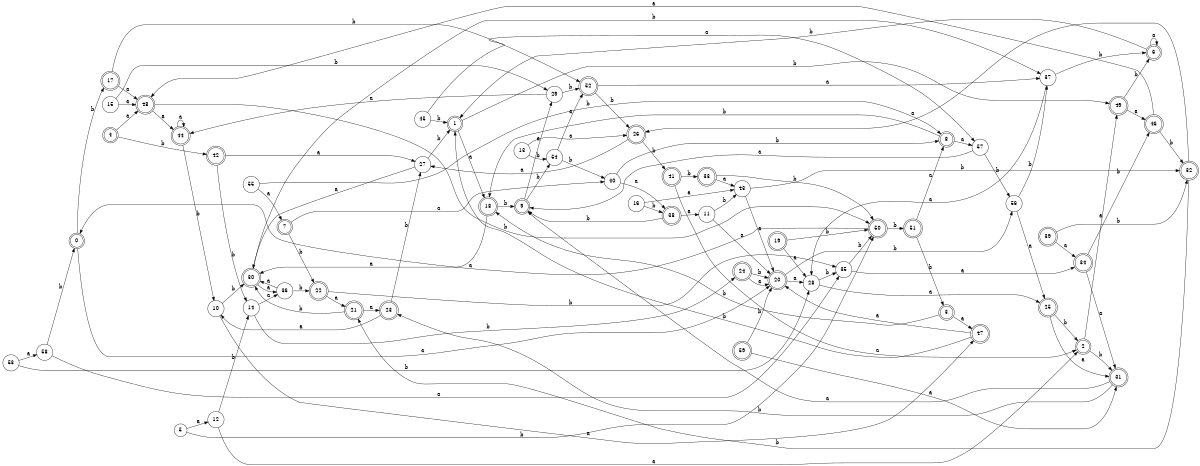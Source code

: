 digraph n48_9 {
__start0 [label="" shape="none"];

rankdir=LR;
size="8,5";

s0 [style="rounded,filled", color="black", fillcolor="white" shape="doublecircle", label="0"];
s1 [style="rounded,filled", color="black", fillcolor="white" shape="doublecircle", label="1"];
s2 [style="rounded,filled", color="black", fillcolor="white" shape="doublecircle", label="2"];
s3 [style="rounded,filled", color="black", fillcolor="white" shape="doublecircle", label="3"];
s4 [style="rounded,filled", color="black", fillcolor="white" shape="doublecircle", label="4"];
s5 [style="filled", color="black", fillcolor="white" shape="circle", label="5"];
s6 [style="rounded,filled", color="black", fillcolor="white" shape="doublecircle", label="6"];
s7 [style="rounded,filled", color="black", fillcolor="white" shape="doublecircle", label="7"];
s8 [style="rounded,filled", color="black", fillcolor="white" shape="doublecircle", label="8"];
s9 [style="rounded,filled", color="black", fillcolor="white" shape="doublecircle", label="9"];
s10 [style="filled", color="black", fillcolor="white" shape="circle", label="10"];
s11 [style="filled", color="black", fillcolor="white" shape="circle", label="11"];
s12 [style="filled", color="black", fillcolor="white" shape="circle", label="12"];
s13 [style="filled", color="black", fillcolor="white" shape="circle", label="13"];
s14 [style="filled", color="black", fillcolor="white" shape="circle", label="14"];
s15 [style="filled", color="black", fillcolor="white" shape="circle", label="15"];
s16 [style="filled", color="black", fillcolor="white" shape="circle", label="16"];
s17 [style="rounded,filled", color="black", fillcolor="white" shape="doublecircle", label="17"];
s18 [style="rounded,filled", color="black", fillcolor="white" shape="doublecircle", label="18"];
s19 [style="rounded,filled", color="black", fillcolor="white" shape="doublecircle", label="19"];
s20 [style="rounded,filled", color="black", fillcolor="white" shape="doublecircle", label="20"];
s21 [style="rounded,filled", color="black", fillcolor="white" shape="doublecircle", label="21"];
s22 [style="rounded,filled", color="black", fillcolor="white" shape="doublecircle", label="22"];
s23 [style="rounded,filled", color="black", fillcolor="white" shape="doublecircle", label="23"];
s24 [style="rounded,filled", color="black", fillcolor="white" shape="doublecircle", label="24"];
s25 [style="rounded,filled", color="black", fillcolor="white" shape="doublecircle", label="25"];
s26 [style="rounded,filled", color="black", fillcolor="white" shape="doublecircle", label="26"];
s27 [style="filled", color="black", fillcolor="white" shape="circle", label="27"];
s28 [style="filled", color="black", fillcolor="white" shape="circle", label="28"];
s29 [style="filled", color="black", fillcolor="white" shape="circle", label="29"];
s30 [style="rounded,filled", color="black", fillcolor="white" shape="doublecircle", label="30"];
s31 [style="rounded,filled", color="black", fillcolor="white" shape="doublecircle", label="31"];
s32 [style="rounded,filled", color="black", fillcolor="white" shape="doublecircle", label="32"];
s33 [style="rounded,filled", color="black", fillcolor="white" shape="doublecircle", label="33"];
s34 [style="rounded,filled", color="black", fillcolor="white" shape="doublecircle", label="34"];
s35 [style="filled", color="black", fillcolor="white" shape="circle", label="35"];
s36 [style="filled", color="black", fillcolor="white" shape="circle", label="36"];
s37 [style="filled", color="black", fillcolor="white" shape="circle", label="37"];
s38 [style="rounded,filled", color="black", fillcolor="white" shape="doublecircle", label="38"];
s39 [style="rounded,filled", color="black", fillcolor="white" shape="doublecircle", label="39"];
s40 [style="filled", color="black", fillcolor="white" shape="circle", label="40"];
s41 [style="rounded,filled", color="black", fillcolor="white" shape="doublecircle", label="41"];
s42 [style="rounded,filled", color="black", fillcolor="white" shape="doublecircle", label="42"];
s43 [style="filled", color="black", fillcolor="white" shape="circle", label="43"];
s44 [style="rounded,filled", color="black", fillcolor="white" shape="doublecircle", label="44"];
s45 [style="filled", color="black", fillcolor="white" shape="circle", label="45"];
s46 [style="rounded,filled", color="black", fillcolor="white" shape="doublecircle", label="46"];
s47 [style="rounded,filled", color="black", fillcolor="white" shape="doublecircle", label="47"];
s48 [style="rounded,filled", color="black", fillcolor="white" shape="doublecircle", label="48"];
s49 [style="rounded,filled", color="black", fillcolor="white" shape="doublecircle", label="49"];
s50 [style="rounded,filled", color="black", fillcolor="white" shape="doublecircle", label="50"];
s51 [style="rounded,filled", color="black", fillcolor="white" shape="doublecircle", label="51"];
s52 [style="rounded,filled", color="black", fillcolor="white" shape="doublecircle", label="52"];
s53 [style="filled", color="black", fillcolor="white" shape="circle", label="53"];
s54 [style="filled", color="black", fillcolor="white" shape="circle", label="54"];
s55 [style="filled", color="black", fillcolor="white" shape="circle", label="55"];
s56 [style="filled", color="black", fillcolor="white" shape="circle", label="56"];
s57 [style="filled", color="black", fillcolor="white" shape="circle", label="57"];
s58 [style="filled", color="black", fillcolor="white" shape="circle", label="58"];
s59 [style="rounded,filled", color="black", fillcolor="white" shape="doublecircle", label="59"];
s0 -> s20 [label="a"];
s0 -> s17 [label="b"];
s1 -> s18 [label="a"];
s1 -> s49 [label="b"];
s2 -> s49 [label="a"];
s2 -> s31 [label="b"];
s3 -> s47 [label="a"];
s3 -> s18 [label="b"];
s4 -> s48 [label="a"];
s4 -> s42 [label="b"];
s5 -> s12 [label="a"];
s5 -> s50 [label="b"];
s6 -> s6 [label="a"];
s6 -> s1 [label="b"];
s7 -> s40 [label="a"];
s7 -> s22 [label="b"];
s8 -> s57 [label="a"];
s8 -> s18 [label="b"];
s9 -> s29 [label="a"];
s9 -> s54 [label="b"];
s10 -> s47 [label="a"];
s10 -> s30 [label="b"];
s11 -> s20 [label="a"];
s11 -> s43 [label="b"];
s12 -> s2 [label="a"];
s12 -> s14 [label="b"];
s13 -> s26 [label="a"];
s13 -> s54 [label="b"];
s14 -> s36 [label="a"];
s14 -> s24 [label="b"];
s15 -> s48 [label="a"];
s15 -> s29 [label="b"];
s16 -> s43 [label="a"];
s16 -> s38 [label="b"];
s17 -> s48 [label="a"];
s17 -> s52 [label="b"];
s18 -> s30 [label="a"];
s18 -> s9 [label="b"];
s19 -> s28 [label="a"];
s19 -> s50 [label="b"];
s20 -> s28 [label="a"];
s20 -> s56 [label="b"];
s21 -> s23 [label="a"];
s21 -> s30 [label="b"];
s22 -> s21 [label="a"];
s22 -> s35 [label="b"];
s23 -> s10 [label="a"];
s23 -> s27 [label="b"];
s24 -> s20 [label="a"];
s24 -> s20 [label="b"];
s25 -> s31 [label="a"];
s25 -> s2 [label="b"];
s26 -> s27 [label="a"];
s26 -> s41 [label="b"];
s27 -> s30 [label="a"];
s27 -> s1 [label="b"];
s28 -> s25 [label="a"];
s28 -> s35 [label="b"];
s29 -> s44 [label="a"];
s29 -> s52 [label="b"];
s30 -> s36 [label="a"];
s30 -> s37 [label="b"];
s31 -> s9 [label="a"];
s31 -> s23 [label="b"];
s32 -> s26 [label="a"];
s32 -> s21 [label="b"];
s33 -> s43 [label="a"];
s33 -> s50 [label="b"];
s34 -> s31 [label="a"];
s34 -> s46 [label="b"];
s35 -> s34 [label="a"];
s35 -> s50 [label="b"];
s36 -> s30 [label="a"];
s36 -> s22 [label="b"];
s37 -> s28 [label="a"];
s37 -> s6 [label="b"];
s38 -> s11 [label="a"];
s38 -> s9 [label="b"];
s39 -> s34 [label="a"];
s39 -> s32 [label="b"];
s40 -> s38 [label="a"];
s40 -> s8 [label="b"];
s41 -> s2 [label="a"];
s41 -> s33 [label="b"];
s42 -> s27 [label="a"];
s42 -> s14 [label="b"];
s43 -> s20 [label="a"];
s43 -> s32 [label="b"];
s44 -> s44 [label="a"];
s44 -> s10 [label="b"];
s45 -> s57 [label="a"];
s45 -> s1 [label="b"];
s46 -> s48 [label="a"];
s46 -> s32 [label="b"];
s47 -> s20 [label="a"];
s47 -> s1 [label="b"];
s48 -> s44 [label="a"];
s48 -> s50 [label="b"];
s49 -> s46 [label="a"];
s49 -> s6 [label="b"];
s50 -> s0 [label="a"];
s50 -> s51 [label="b"];
s51 -> s8 [label="a"];
s51 -> s3 [label="b"];
s52 -> s37 [label="a"];
s52 -> s26 [label="b"];
s53 -> s58 [label="a"];
s53 -> s28 [label="b"];
s54 -> s52 [label="a"];
s54 -> s40 [label="b"];
s55 -> s7 [label="a"];
s55 -> s8 [label="b"];
s56 -> s25 [label="a"];
s56 -> s37 [label="b"];
s57 -> s9 [label="a"];
s57 -> s56 [label="b"];
s58 -> s35 [label="a"];
s58 -> s0 [label="b"];
s59 -> s31 [label="a"];
s59 -> s20 [label="b"];

}